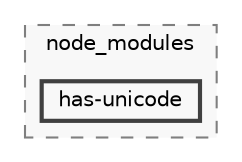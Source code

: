 digraph "backend/node_modules/has-unicode"
{
 // LATEX_PDF_SIZE
  bgcolor="transparent";
  edge [fontname=Helvetica,fontsize=10,labelfontname=Helvetica,labelfontsize=10];
  node [fontname=Helvetica,fontsize=10,shape=box,height=0.2,width=0.4];
  compound=true
  subgraph clusterdir_86dbea9de526ba50b112ba867d8b4b1f {
    graph [ bgcolor="#f8f8f8", pencolor="grey50", label="node_modules", fontname=Helvetica,fontsize=10 style="filled,dashed", URL="dir_86dbea9de526ba50b112ba867d8b4b1f.html",tooltip=""]
  dir_e088d641dfdb246baf954f936b5291be [label="has-unicode", fillcolor="#f8f8f8", color="grey25", style="filled,bold", URL="dir_e088d641dfdb246baf954f936b5291be.html",tooltip=""];
  }
}
